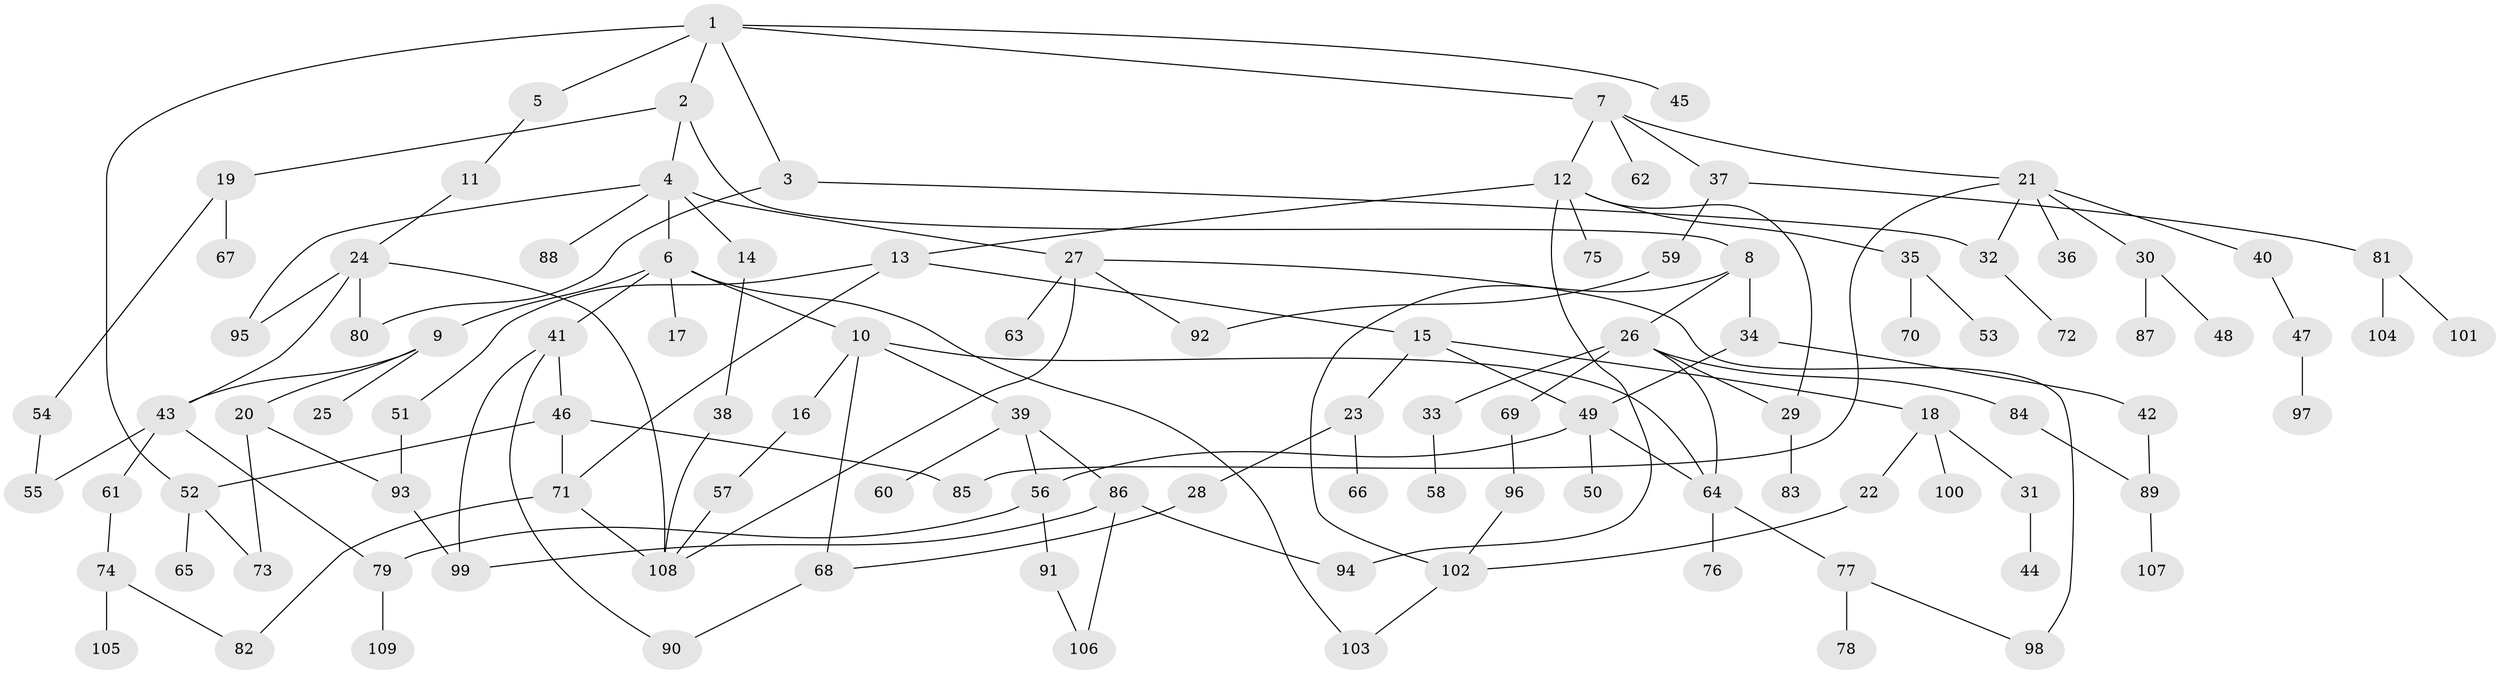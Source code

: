 // coarse degree distribution, {5: 0.13636363636363635, 2: 0.3409090909090909, 4: 0.18181818181818182, 8: 0.022727272727272728, 7: 0.045454545454545456, 3: 0.11363636363636363, 1: 0.11363636363636363, 6: 0.045454545454545456}
// Generated by graph-tools (version 1.1) at 2025/36/03/04/25 23:36:04]
// undirected, 109 vertices, 141 edges
graph export_dot {
  node [color=gray90,style=filled];
  1;
  2;
  3;
  4;
  5;
  6;
  7;
  8;
  9;
  10;
  11;
  12;
  13;
  14;
  15;
  16;
  17;
  18;
  19;
  20;
  21;
  22;
  23;
  24;
  25;
  26;
  27;
  28;
  29;
  30;
  31;
  32;
  33;
  34;
  35;
  36;
  37;
  38;
  39;
  40;
  41;
  42;
  43;
  44;
  45;
  46;
  47;
  48;
  49;
  50;
  51;
  52;
  53;
  54;
  55;
  56;
  57;
  58;
  59;
  60;
  61;
  62;
  63;
  64;
  65;
  66;
  67;
  68;
  69;
  70;
  71;
  72;
  73;
  74;
  75;
  76;
  77;
  78;
  79;
  80;
  81;
  82;
  83;
  84;
  85;
  86;
  87;
  88;
  89;
  90;
  91;
  92;
  93;
  94;
  95;
  96;
  97;
  98;
  99;
  100;
  101;
  102;
  103;
  104;
  105;
  106;
  107;
  108;
  109;
  1 -- 2;
  1 -- 3;
  1 -- 5;
  1 -- 7;
  1 -- 45;
  1 -- 52;
  2 -- 4;
  2 -- 8;
  2 -- 19;
  3 -- 80;
  3 -- 32;
  4 -- 6;
  4 -- 14;
  4 -- 27;
  4 -- 88;
  4 -- 95;
  5 -- 11;
  6 -- 9;
  6 -- 10;
  6 -- 17;
  6 -- 41;
  6 -- 103;
  7 -- 12;
  7 -- 21;
  7 -- 37;
  7 -- 62;
  8 -- 26;
  8 -- 34;
  8 -- 102;
  9 -- 20;
  9 -- 25;
  9 -- 43;
  10 -- 16;
  10 -- 39;
  10 -- 64;
  10 -- 68;
  11 -- 24;
  12 -- 13;
  12 -- 35;
  12 -- 75;
  12 -- 94;
  12 -- 29;
  13 -- 15;
  13 -- 51;
  13 -- 71;
  14 -- 38;
  15 -- 18;
  15 -- 23;
  15 -- 49;
  16 -- 57;
  18 -- 22;
  18 -- 31;
  18 -- 100;
  19 -- 54;
  19 -- 67;
  20 -- 73;
  20 -- 93;
  21 -- 30;
  21 -- 32;
  21 -- 36;
  21 -- 40;
  21 -- 85;
  22 -- 102;
  23 -- 28;
  23 -- 66;
  24 -- 43;
  24 -- 108;
  24 -- 95;
  24 -- 80;
  26 -- 29;
  26 -- 33;
  26 -- 69;
  26 -- 84;
  26 -- 64;
  27 -- 63;
  27 -- 92;
  27 -- 98;
  27 -- 108;
  28 -- 68;
  29 -- 83;
  30 -- 48;
  30 -- 87;
  31 -- 44;
  32 -- 72;
  33 -- 58;
  34 -- 42;
  34 -- 49;
  35 -- 53;
  35 -- 70;
  37 -- 59;
  37 -- 81;
  38 -- 108;
  39 -- 56;
  39 -- 60;
  39 -- 86;
  40 -- 47;
  41 -- 46;
  41 -- 99;
  41 -- 90;
  42 -- 89;
  43 -- 55;
  43 -- 61;
  43 -- 79;
  46 -- 52;
  46 -- 85;
  46 -- 71;
  47 -- 97;
  49 -- 50;
  49 -- 56;
  49 -- 64;
  51 -- 93;
  52 -- 65;
  52 -- 73;
  54 -- 55;
  56 -- 79;
  56 -- 91;
  57 -- 108;
  59 -- 92;
  61 -- 74;
  64 -- 76;
  64 -- 77;
  68 -- 90;
  69 -- 96;
  71 -- 82;
  71 -- 108;
  74 -- 82;
  74 -- 105;
  77 -- 78;
  77 -- 98;
  79 -- 109;
  81 -- 101;
  81 -- 104;
  84 -- 89;
  86 -- 99;
  86 -- 94;
  86 -- 106;
  89 -- 107;
  91 -- 106;
  93 -- 99;
  96 -- 102;
  102 -- 103;
}
